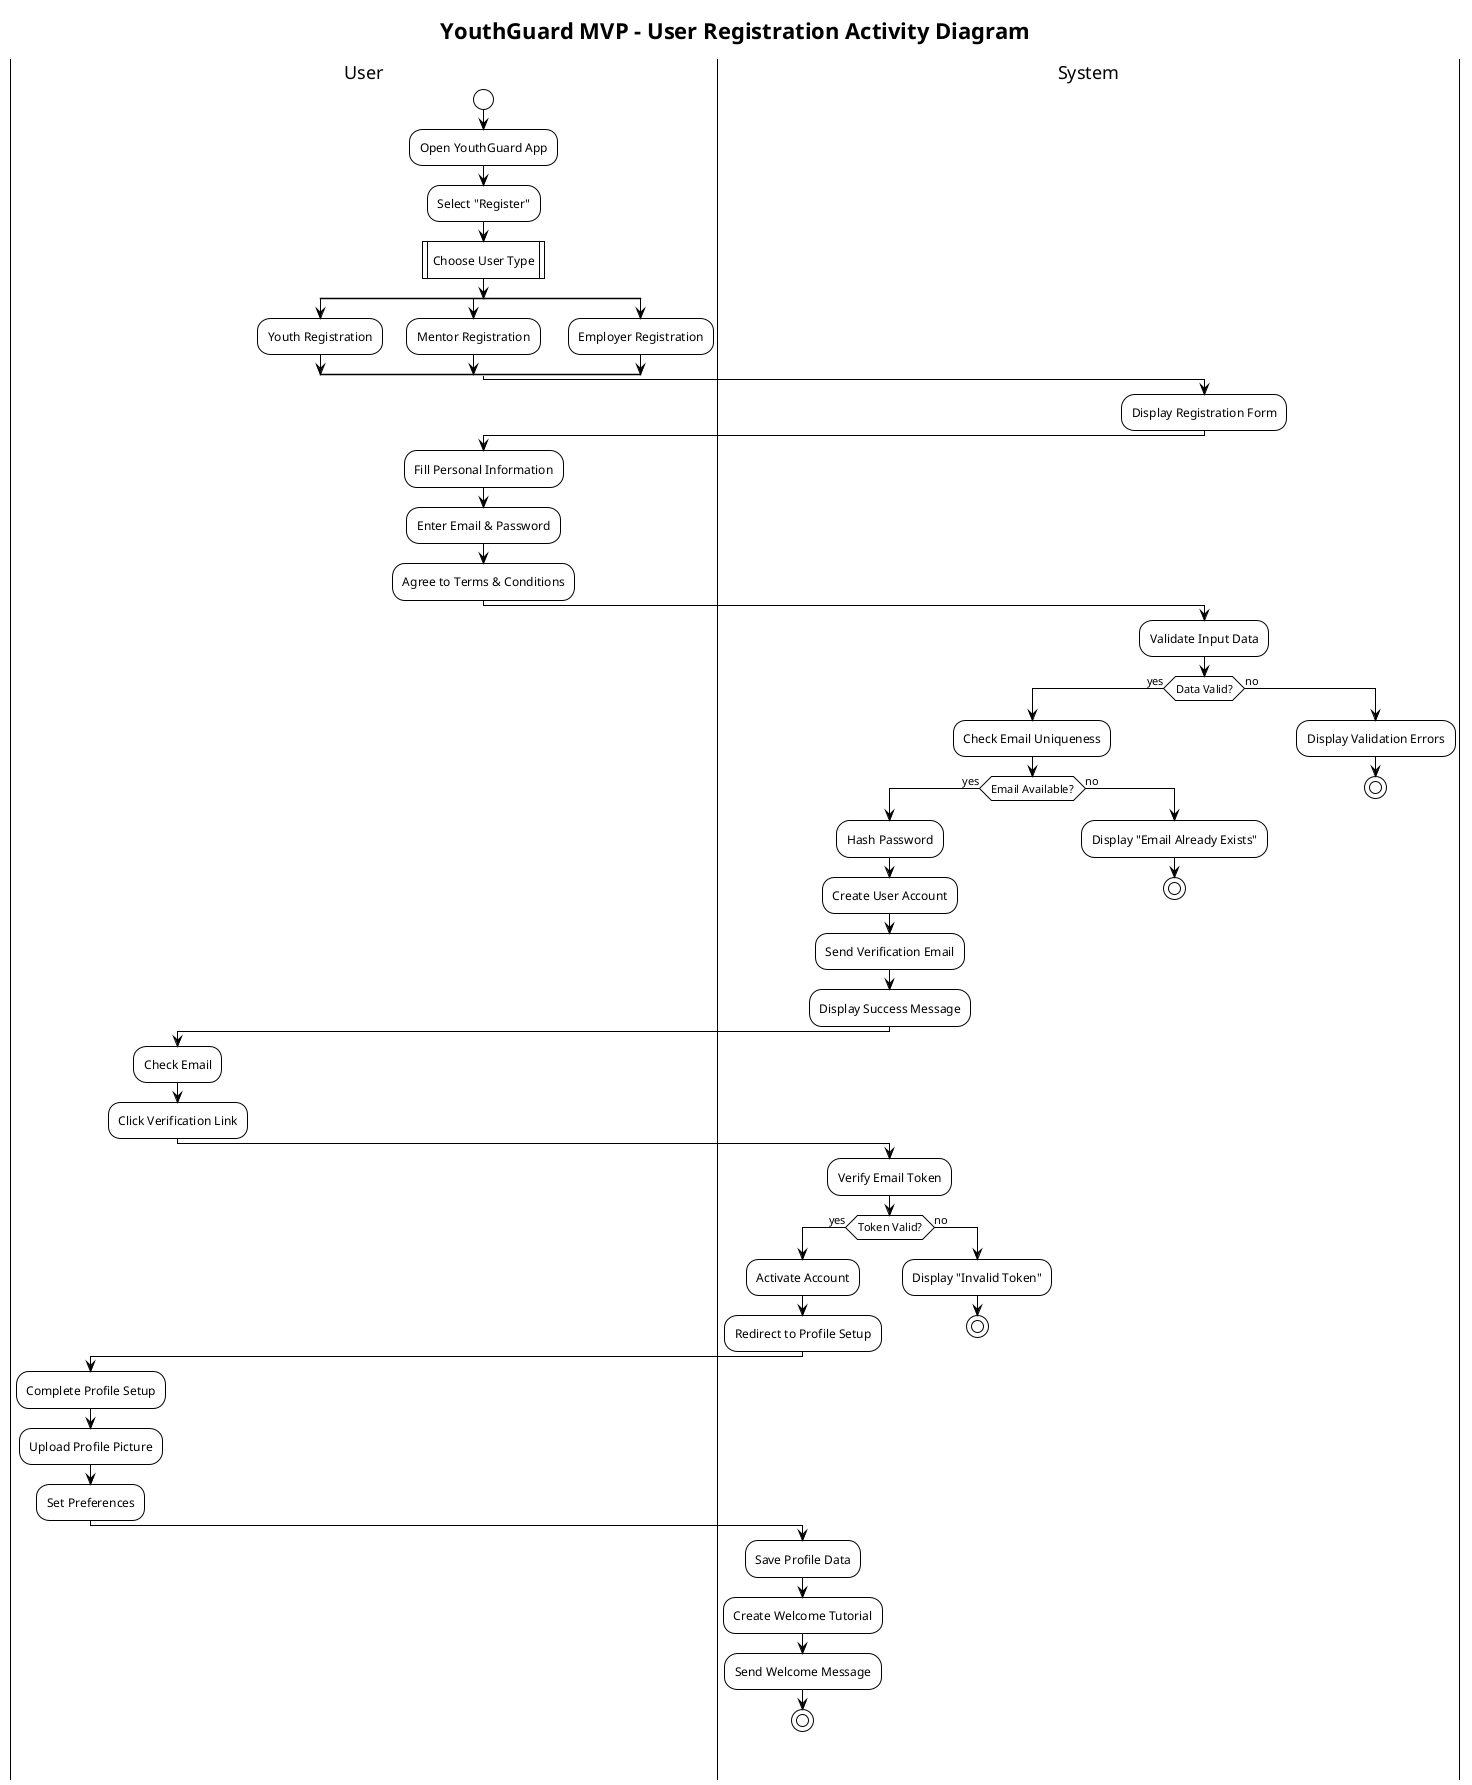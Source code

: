 @startuml YouthGuard_Activity_UserRegistration
!theme plain
title YouthGuard MVP - User Registration Activity Diagram

|User|
start
:Open YouthGuard App;
:Select "Register";
:Choose User Type|
split
  :Youth Registration;
split again
  :Mentor Registration;
split again
  :Employer Registration;
end split

|System|
:Display Registration Form;

|User|
:Fill Personal Information;
:Enter Email & Password;
:Agree to Terms & Conditions;

|System|
:Validate Input Data;
if (Data Valid?) then (yes)
  :Check Email Uniqueness;
  if (Email Available?) then (yes)
    :Hash Password;
    :Create User Account;
    :Send Verification Email;
    :Display Success Message;
    
    |User|
    :Check Email;
    :Click Verification Link;
    
    |System|
    :Verify Email Token;
    if (Token Valid?) then (yes)
      :Activate Account;
      :Redirect to Profile Setup;
      
      |User|
      :Complete Profile Setup;
      :Upload Profile Picture;
      :Set Preferences;
      
      |System|
      :Save Profile Data;
      :Create Welcome Tutorial;
      :Send Welcome Message;
      stop
    else (no)
      :Display "Invalid Token";
      stop
    endif
  else (no)
    :Display "Email Already Exists";
    stop
  endif
else (no)
  :Display Validation Errors;
  stop
endif

@enduml